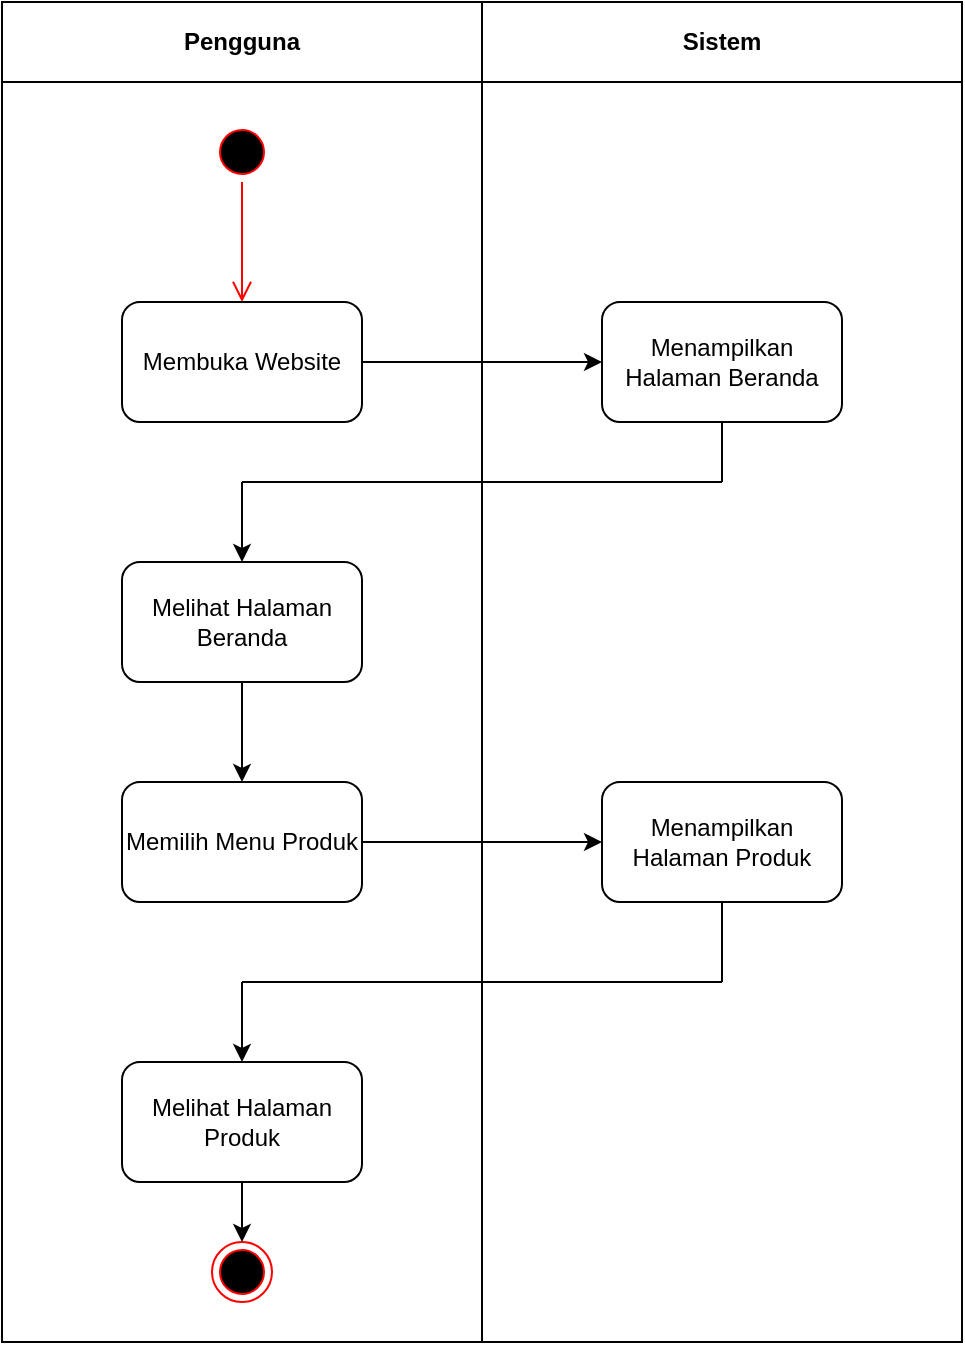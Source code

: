 <mxfile version="27.1.6">
  <diagram name="Page-1" id="g3IEhVyRDFwgeVWnAZ8I">
    <mxGraphModel dx="1426" dy="789" grid="1" gridSize="10" guides="1" tooltips="1" connect="1" arrows="1" fold="1" page="1" pageScale="1" pageWidth="850" pageHeight="1100" math="0" shadow="0">
      <root>
        <mxCell id="0" />
        <mxCell id="1" parent="0" />
        <mxCell id="ah1sdaB1TV4-SwzgVnwq-1" value="Pengguna" style="swimlane;whiteSpace=wrap;html=1;startSize=40;" parent="1" vertex="1">
          <mxGeometry x="160" y="40" width="240" height="670" as="geometry" />
        </mxCell>
        <mxCell id="ah1sdaB1TV4-SwzgVnwq-4" value="" style="ellipse;html=1;shape=startState;fillColor=#000000;strokeColor=#ff0000;" parent="ah1sdaB1TV4-SwzgVnwq-1" vertex="1">
          <mxGeometry x="105" y="60" width="30" height="30" as="geometry" />
        </mxCell>
        <mxCell id="ah1sdaB1TV4-SwzgVnwq-5" value="" style="edgeStyle=orthogonalEdgeStyle;html=1;verticalAlign=bottom;endArrow=open;endSize=8;strokeColor=#ff0000;rounded=0;" parent="ah1sdaB1TV4-SwzgVnwq-1" source="ah1sdaB1TV4-SwzgVnwq-4" edge="1">
          <mxGeometry relative="1" as="geometry">
            <mxPoint x="120" y="150" as="targetPoint" />
          </mxGeometry>
        </mxCell>
        <mxCell id="ah1sdaB1TV4-SwzgVnwq-6" value="Membuka Website" style="rounded=1;whiteSpace=wrap;html=1;" parent="ah1sdaB1TV4-SwzgVnwq-1" vertex="1">
          <mxGeometry x="60" y="150" width="120" height="60" as="geometry" />
        </mxCell>
        <mxCell id="ah1sdaB1TV4-SwzgVnwq-12" value="Melihat Halaman Beranda" style="rounded=1;whiteSpace=wrap;html=1;" parent="ah1sdaB1TV4-SwzgVnwq-1" vertex="1">
          <mxGeometry x="60" y="280" width="120" height="60" as="geometry" />
        </mxCell>
        <mxCell id="ah1sdaB1TV4-SwzgVnwq-14" value="Memilih Menu Produk" style="rounded=1;whiteSpace=wrap;html=1;" parent="ah1sdaB1TV4-SwzgVnwq-1" vertex="1">
          <mxGeometry x="60" y="390" width="120" height="60" as="geometry" />
        </mxCell>
        <mxCell id="ah1sdaB1TV4-SwzgVnwq-13" value="" style="endArrow=classic;html=1;rounded=0;exitX=0.5;exitY=1;exitDx=0;exitDy=0;" parent="ah1sdaB1TV4-SwzgVnwq-1" source="ah1sdaB1TV4-SwzgVnwq-12" target="ah1sdaB1TV4-SwzgVnwq-14" edge="1">
          <mxGeometry width="50" height="50" relative="1" as="geometry">
            <mxPoint x="240" y="390" as="sourcePoint" />
            <mxPoint x="120" y="380" as="targetPoint" />
          </mxGeometry>
        </mxCell>
        <mxCell id="ah1sdaB1TV4-SwzgVnwq-20" value="Melihat Halaman Produk" style="rounded=1;whiteSpace=wrap;html=1;" parent="ah1sdaB1TV4-SwzgVnwq-1" vertex="1">
          <mxGeometry x="60" y="530" width="120" height="60" as="geometry" />
        </mxCell>
        <mxCell id="ah1sdaB1TV4-SwzgVnwq-22" value="" style="ellipse;html=1;shape=endState;fillColor=#000000;strokeColor=#ff0000;" parent="ah1sdaB1TV4-SwzgVnwq-1" vertex="1">
          <mxGeometry x="105" y="620" width="30" height="30" as="geometry" />
        </mxCell>
        <mxCell id="ah1sdaB1TV4-SwzgVnwq-2" value="Sistem" style="swimlane;whiteSpace=wrap;html=1;startSize=40;" parent="1" vertex="1">
          <mxGeometry x="400" y="40" width="240" height="670" as="geometry" />
        </mxCell>
        <mxCell id="ah1sdaB1TV4-SwzgVnwq-8" value="Menampilkan Halaman Beranda" style="rounded=1;whiteSpace=wrap;html=1;" parent="ah1sdaB1TV4-SwzgVnwq-2" vertex="1">
          <mxGeometry x="60" y="150" width="120" height="60" as="geometry" />
        </mxCell>
        <mxCell id="ah1sdaB1TV4-SwzgVnwq-16" value="Menampilkan Halaman Produk" style="rounded=1;whiteSpace=wrap;html=1;" parent="ah1sdaB1TV4-SwzgVnwq-2" vertex="1">
          <mxGeometry x="60" y="390" width="120" height="60" as="geometry" />
        </mxCell>
        <mxCell id="ah1sdaB1TV4-SwzgVnwq-7" value="" style="endArrow=classic;html=1;rounded=0;exitX=1;exitY=0.5;exitDx=0;exitDy=0;entryX=0;entryY=0.5;entryDx=0;entryDy=0;" parent="1" source="ah1sdaB1TV4-SwzgVnwq-6" target="ah1sdaB1TV4-SwzgVnwq-8" edge="1">
          <mxGeometry width="50" height="50" relative="1" as="geometry">
            <mxPoint x="400" y="430" as="sourcePoint" />
            <mxPoint x="450" y="220" as="targetPoint" />
          </mxGeometry>
        </mxCell>
        <mxCell id="ah1sdaB1TV4-SwzgVnwq-9" value="" style="endArrow=none;html=1;rounded=0;entryX=0.5;entryY=1;entryDx=0;entryDy=0;" parent="1" target="ah1sdaB1TV4-SwzgVnwq-8" edge="1">
          <mxGeometry width="50" height="50" relative="1" as="geometry">
            <mxPoint x="520" y="280" as="sourcePoint" />
            <mxPoint x="450" y="380" as="targetPoint" />
          </mxGeometry>
        </mxCell>
        <mxCell id="ah1sdaB1TV4-SwzgVnwq-10" value="" style="endArrow=none;html=1;rounded=0;" parent="1" edge="1">
          <mxGeometry width="50" height="50" relative="1" as="geometry">
            <mxPoint x="280" y="280" as="sourcePoint" />
            <mxPoint x="520" y="280" as="targetPoint" />
          </mxGeometry>
        </mxCell>
        <mxCell id="ah1sdaB1TV4-SwzgVnwq-11" value="" style="endArrow=classic;html=1;rounded=0;" parent="1" edge="1">
          <mxGeometry width="50" height="50" relative="1" as="geometry">
            <mxPoint x="280" y="280" as="sourcePoint" />
            <mxPoint x="280" y="320" as="targetPoint" />
          </mxGeometry>
        </mxCell>
        <mxCell id="ah1sdaB1TV4-SwzgVnwq-15" value="" style="endArrow=classic;html=1;rounded=0;exitX=1;exitY=0.5;exitDx=0;exitDy=0;" parent="1" source="ah1sdaB1TV4-SwzgVnwq-14" target="ah1sdaB1TV4-SwzgVnwq-16" edge="1">
          <mxGeometry width="50" height="50" relative="1" as="geometry">
            <mxPoint x="400" y="430" as="sourcePoint" />
            <mxPoint x="460" y="460" as="targetPoint" />
          </mxGeometry>
        </mxCell>
        <mxCell id="ah1sdaB1TV4-SwzgVnwq-17" value="" style="endArrow=none;html=1;rounded=0;exitX=0.5;exitY=1;exitDx=0;exitDy=0;" parent="1" source="ah1sdaB1TV4-SwzgVnwq-16" edge="1">
          <mxGeometry width="50" height="50" relative="1" as="geometry">
            <mxPoint x="400" y="430" as="sourcePoint" />
            <mxPoint x="520" y="530" as="targetPoint" />
          </mxGeometry>
        </mxCell>
        <mxCell id="ah1sdaB1TV4-SwzgVnwq-18" value="" style="endArrow=none;html=1;rounded=0;" parent="1" edge="1">
          <mxGeometry width="50" height="50" relative="1" as="geometry">
            <mxPoint x="280" y="530" as="sourcePoint" />
            <mxPoint x="520" y="530" as="targetPoint" />
          </mxGeometry>
        </mxCell>
        <mxCell id="ah1sdaB1TV4-SwzgVnwq-19" value="" style="endArrow=classic;html=1;rounded=0;" parent="1" target="ah1sdaB1TV4-SwzgVnwq-20" edge="1">
          <mxGeometry width="50" height="50" relative="1" as="geometry">
            <mxPoint x="280" y="530" as="sourcePoint" />
            <mxPoint x="280" y="560" as="targetPoint" />
          </mxGeometry>
        </mxCell>
        <mxCell id="ah1sdaB1TV4-SwzgVnwq-21" value="" style="endArrow=classic;html=1;rounded=0;exitX=0.5;exitY=1;exitDx=0;exitDy=0;" parent="1" source="ah1sdaB1TV4-SwzgVnwq-20" edge="1">
          <mxGeometry width="50" height="50" relative="1" as="geometry">
            <mxPoint x="400" y="430" as="sourcePoint" />
            <mxPoint x="280" y="660" as="targetPoint" />
          </mxGeometry>
        </mxCell>
      </root>
    </mxGraphModel>
  </diagram>
</mxfile>
